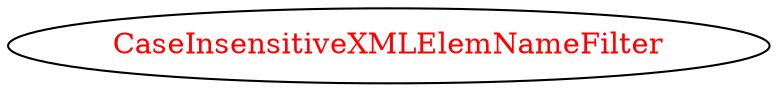 digraph dependencyGraph {
 concentrate=true;
 ranksep="2.0";
 rankdir="LR"; 
 splines="ortho";
"CaseInsensitiveXMLElemNameFilter" [fontcolor="red"];
}